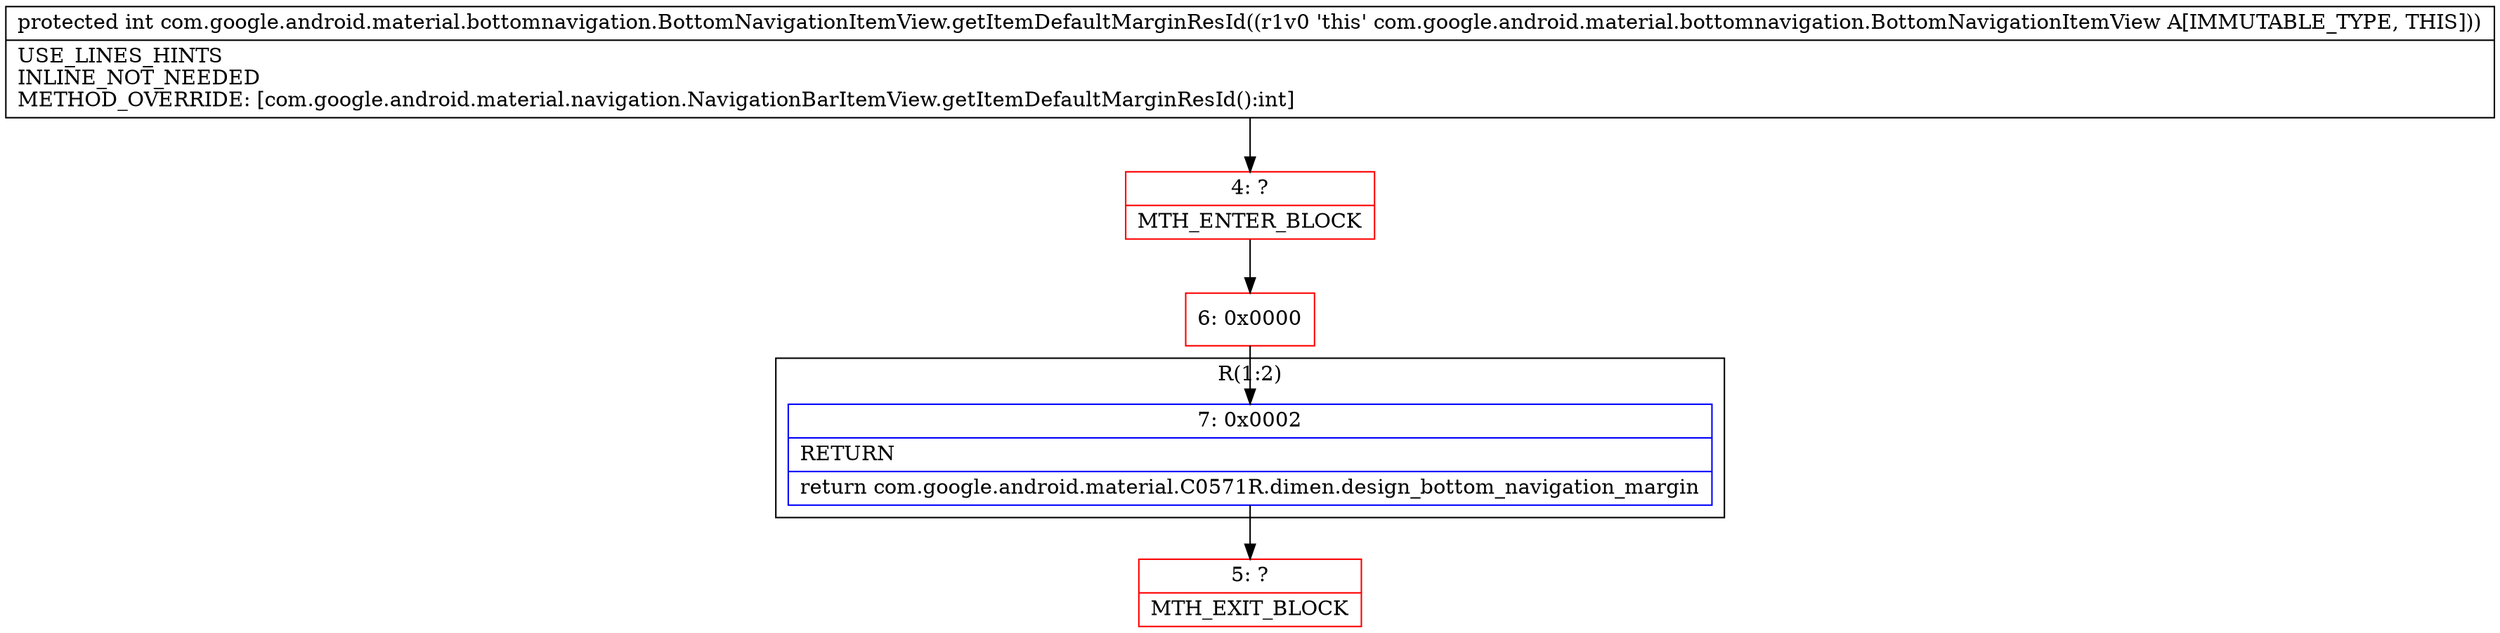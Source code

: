 digraph "CFG forcom.google.android.material.bottomnavigation.BottomNavigationItemView.getItemDefaultMarginResId()I" {
subgraph cluster_Region_1713896492 {
label = "R(1:2)";
node [shape=record,color=blue];
Node_7 [shape=record,label="{7\:\ 0x0002|RETURN\l|return com.google.android.material.C0571R.dimen.design_bottom_navigation_margin\l}"];
}
Node_4 [shape=record,color=red,label="{4\:\ ?|MTH_ENTER_BLOCK\l}"];
Node_6 [shape=record,color=red,label="{6\:\ 0x0000}"];
Node_5 [shape=record,color=red,label="{5\:\ ?|MTH_EXIT_BLOCK\l}"];
MethodNode[shape=record,label="{protected int com.google.android.material.bottomnavigation.BottomNavigationItemView.getItemDefaultMarginResId((r1v0 'this' com.google.android.material.bottomnavigation.BottomNavigationItemView A[IMMUTABLE_TYPE, THIS]))  | USE_LINES_HINTS\lINLINE_NOT_NEEDED\lMETHOD_OVERRIDE: [com.google.android.material.navigation.NavigationBarItemView.getItemDefaultMarginResId():int]\l}"];
MethodNode -> Node_4;Node_7 -> Node_5;
Node_4 -> Node_6;
Node_6 -> Node_7;
}

